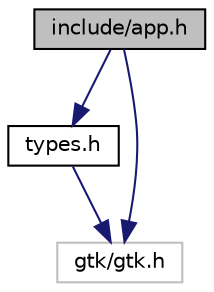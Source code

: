 digraph "include/app.h"
{
 // LATEX_PDF_SIZE
  edge [fontname="Helvetica",fontsize="10",labelfontname="Helvetica",labelfontsize="10"];
  node [fontname="Helvetica",fontsize="10",shape=record];
  Node1 [label="include/app.h",height=0.2,width=0.4,color="black", fillcolor="grey75", style="filled", fontcolor="black",tooltip="Aloo Application related functions."];
  Node1 -> Node2 [color="midnightblue",fontsize="10",style="solid"];
  Node2 [label="types.h",height=0.2,width=0.4,color="black", fillcolor="white", style="filled",URL="$types_8h.html",tooltip="Aloo Project Types related functions."];
  Node2 -> Node3 [color="midnightblue",fontsize="10",style="solid"];
  Node3 [label="gtk/gtk.h",height=0.2,width=0.4,color="grey75", fillcolor="white", style="filled",tooltip=" "];
  Node1 -> Node3 [color="midnightblue",fontsize="10",style="solid"];
}
